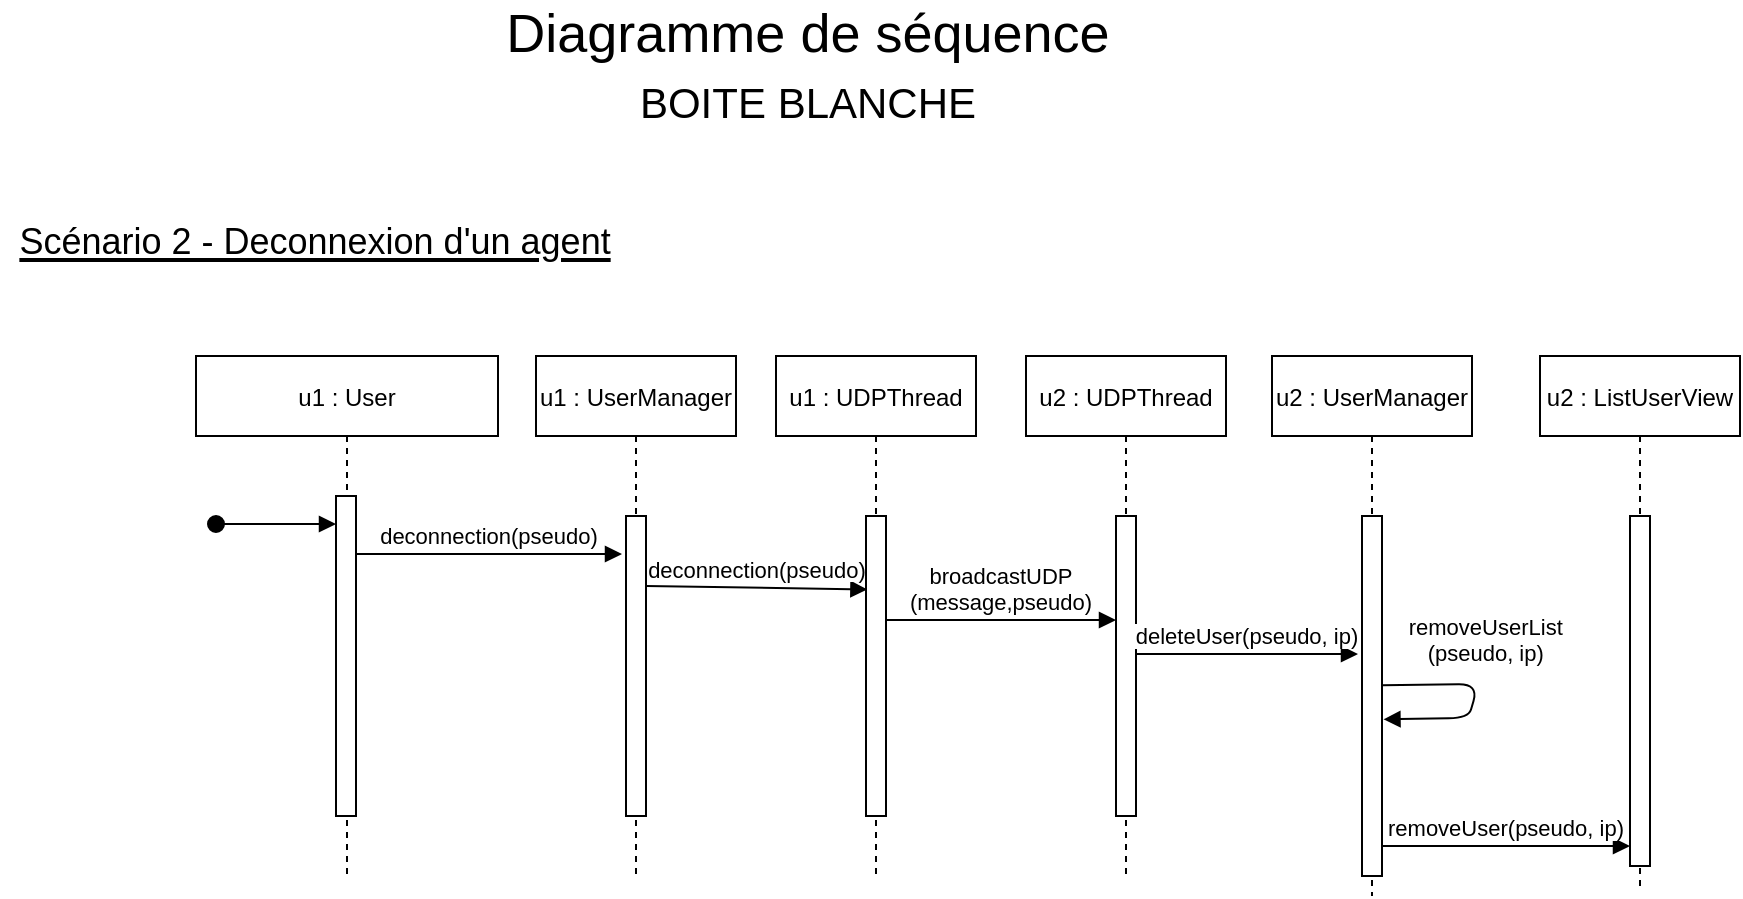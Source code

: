 <mxfile version="20.5.3"><diagram id="mNueDgiLQKsG3cp8U_PE" name="Page-1"><mxGraphModel dx="865" dy="448" grid="0" gridSize="10" guides="1" tooltips="1" connect="1" arrows="1" fold="1" page="1" pageScale="1" pageWidth="827" pageHeight="1169" math="0" shadow="0"><root><mxCell id="0"/><mxCell id="1" parent="0"/><mxCell id="nu2ikRBTAP1x6XAP6f0a-2" value="u1 : User" style="shape=umlLifeline;perimeter=lifelinePerimeter;container=1;collapsible=0;recursiveResize=0;rounded=0;shadow=0;strokeWidth=1;" parent="1" vertex="1"><mxGeometry x="119" y="220" width="151" height="260" as="geometry"/></mxCell><mxCell id="nu2ikRBTAP1x6XAP6f0a-3" value="" style="points=[];perimeter=orthogonalPerimeter;rounded=0;shadow=0;strokeWidth=1;" parent="nu2ikRBTAP1x6XAP6f0a-2" vertex="1"><mxGeometry x="70" y="70" width="10" height="160" as="geometry"/></mxCell><mxCell id="nu2ikRBTAP1x6XAP6f0a-4" value="" style="verticalAlign=bottom;startArrow=oval;endArrow=block;startSize=8;shadow=0;strokeWidth=1;" parent="nu2ikRBTAP1x6XAP6f0a-2" edge="1"><mxGeometry relative="1" as="geometry"><mxPoint x="10" y="84" as="sourcePoint"/><mxPoint x="70" y="84" as="targetPoint"/></mxGeometry></mxCell><mxCell id="nu2ikRBTAP1x6XAP6f0a-6" value="u1 : UserManager" style="shape=umlLifeline;perimeter=lifelinePerimeter;container=1;collapsible=0;recursiveResize=0;rounded=0;shadow=0;strokeWidth=1;" parent="1" vertex="1"><mxGeometry x="289" y="220" width="100" height="260" as="geometry"/></mxCell><mxCell id="nu2ikRBTAP1x6XAP6f0a-7" value="" style="points=[];perimeter=orthogonalPerimeter;rounded=0;shadow=0;strokeWidth=1;" parent="nu2ikRBTAP1x6XAP6f0a-6" vertex="1"><mxGeometry x="45" y="80" width="10" height="150" as="geometry"/></mxCell><mxCell id="hg8O8fSu7i2Ej1kDiPqF-3" value="deconnection(pseudo)" style="verticalAlign=bottom;endArrow=block;shadow=0;strokeWidth=1;entryX=0.07;entryY=0.245;entryDx=0;entryDy=0;entryPerimeter=0;" parent="nu2ikRBTAP1x6XAP6f0a-6" target="hg8O8fSu7i2Ej1kDiPqF-2" edge="1"><mxGeometry relative="1" as="geometry"><mxPoint x="55.0" y="115" as="sourcePoint"/><mxPoint x="188" y="115" as="targetPoint"/></mxGeometry></mxCell><mxCell id="nu2ikRBTAP1x6XAP6f0a-8" value="deconnection(pseudo)" style="verticalAlign=bottom;endArrow=block;shadow=0;strokeWidth=1;" parent="1" edge="1"><mxGeometry relative="1" as="geometry"><mxPoint x="199" y="319" as="sourcePoint"/><mxPoint x="332" y="319" as="targetPoint"/></mxGeometry></mxCell><mxCell id="nu2ikRBTAP1x6XAP6f0a-10" value="u2 : UDPThread" style="shape=umlLifeline;perimeter=lifelinePerimeter;container=1;collapsible=0;recursiveResize=0;rounded=0;shadow=0;strokeWidth=1;" parent="1" vertex="1"><mxGeometry x="534" y="220" width="100" height="260" as="geometry"/></mxCell><mxCell id="nu2ikRBTAP1x6XAP6f0a-11" value="" style="points=[];perimeter=orthogonalPerimeter;rounded=0;shadow=0;strokeWidth=1;" parent="nu2ikRBTAP1x6XAP6f0a-10" vertex="1"><mxGeometry x="45" y="80" width="10" height="150" as="geometry"/></mxCell><mxCell id="nu2ikRBTAP1x6XAP6f0a-12" value="&lt;div style=&quot;font-size: 27px;&quot;&gt;&lt;font style=&quot;font-size: 27px;&quot;&gt;&lt;span style=&quot;&quot;&gt;Diagramme de séquence&lt;/span&gt; &lt;br&gt;&lt;/font&gt;&lt;/div&gt;&lt;div style=&quot;font-size: 27px;&quot;&gt;&lt;font style=&quot;font-size: 21px;&quot;&gt;BOITE BLANCHE&lt;br&gt;&lt;/font&gt;&lt;/div&gt;" style="text;html=1;strokeColor=none;fillColor=none;align=center;verticalAlign=middle;whiteSpace=wrap;rounded=0;" parent="1" vertex="1"><mxGeometry x="195" y="60" width="460" height="30" as="geometry"/></mxCell><mxCell id="nu2ikRBTAP1x6XAP6f0a-13" value="&lt;u&gt;&lt;font style=&quot;font-size: 18px;&quot;&gt;Scénario 2 - Deconnexion d'un agent&lt;br&gt;&lt;/font&gt;&lt;/u&gt;" style="text;html=1;align=center;verticalAlign=middle;resizable=0;points=[];autosize=1;strokeColor=none;fillColor=none;fontSize=21;" parent="1" vertex="1"><mxGeometry x="21" y="142" width="314" height="37" as="geometry"/></mxCell><mxCell id="hg8O8fSu7i2Ej1kDiPqF-1" value="u1 : UDPThread" style="shape=umlLifeline;perimeter=lifelinePerimeter;container=1;collapsible=0;recursiveResize=0;rounded=0;shadow=0;strokeWidth=1;" parent="1" vertex="1"><mxGeometry x="409" y="220" width="100" height="260" as="geometry"/></mxCell><mxCell id="hg8O8fSu7i2Ej1kDiPqF-2" value="" style="points=[];perimeter=orthogonalPerimeter;rounded=0;shadow=0;strokeWidth=1;" parent="hg8O8fSu7i2Ej1kDiPqF-1" vertex="1"><mxGeometry x="45" y="80" width="10" height="150" as="geometry"/></mxCell><mxCell id="nu2ikRBTAP1x6XAP6f0a-18" value="broadcastUDP&#xA;(message,pseudo)" style="verticalAlign=bottom;endArrow=block;shadow=0;strokeWidth=1;" parent="hg8O8fSu7i2Ej1kDiPqF-1" edge="1"><mxGeometry relative="1" as="geometry"><mxPoint x="55" y="132" as="sourcePoint"/><mxPoint x="170" y="132" as="targetPoint"/></mxGeometry></mxCell><mxCell id="hg8O8fSu7i2Ej1kDiPqF-4" value="u2 : UserManager" style="shape=umlLifeline;perimeter=lifelinePerimeter;container=1;collapsible=0;recursiveResize=0;rounded=0;shadow=0;strokeWidth=1;" parent="1" vertex="1"><mxGeometry x="657" y="220" width="100" height="270" as="geometry"/></mxCell><mxCell id="hg8O8fSu7i2Ej1kDiPqF-5" value="" style="points=[];perimeter=orthogonalPerimeter;rounded=0;shadow=0;strokeWidth=1;" parent="hg8O8fSu7i2Ej1kDiPqF-4" vertex="1"><mxGeometry x="45" y="80" width="10" height="180" as="geometry"/></mxCell><mxCell id="hg8O8fSu7i2Ej1kDiPqF-6" value="deleteUser(pseudo, ip)" style="verticalAlign=bottom;endArrow=block;shadow=0;strokeWidth=1;" parent="hg8O8fSu7i2Ej1kDiPqF-4" edge="1"><mxGeometry relative="1" as="geometry"><mxPoint x="-68.0" y="149" as="sourcePoint"/><mxPoint x="43" y="149" as="targetPoint"/><Array as="points"><mxPoint x="-38" y="149"/></Array></mxGeometry></mxCell><mxCell id="hg8O8fSu7i2Ej1kDiPqF-7" value="removeUserList&#xA;(pseudo, ip) " style="verticalAlign=bottom;endArrow=block;shadow=0;strokeWidth=1;exitX=0.974;exitY=0.547;exitDx=0;exitDy=0;exitPerimeter=0;entryX=1.048;entryY=0.66;entryDx=0;entryDy=0;entryPerimeter=0;" parent="hg8O8fSu7i2Ej1kDiPqF-4" edge="1"><mxGeometry x="-0.11" y="8" relative="1" as="geometry"><mxPoint x="55" y="164.597" as="sourcePoint"/><mxPoint x="55.74" y="181.66" as="targetPoint"/><Array as="points"><mxPoint x="103.26" y="164"/><mxPoint x="98.26" y="181"/></Array><mxPoint x="-4" y="-9" as="offset"/></mxGeometry></mxCell><mxCell id="hg8O8fSu7i2Ej1kDiPqF-8" value="u2 : ListUserView" style="shape=umlLifeline;perimeter=lifelinePerimeter;container=1;collapsible=0;recursiveResize=0;rounded=0;shadow=0;strokeWidth=1;" parent="1" vertex="1"><mxGeometry x="791" y="220" width="100" height="266" as="geometry"/></mxCell><mxCell id="hg8O8fSu7i2Ej1kDiPqF-9" value="" style="points=[];perimeter=orthogonalPerimeter;rounded=0;shadow=0;strokeWidth=1;" parent="hg8O8fSu7i2Ej1kDiPqF-8" vertex="1"><mxGeometry x="45" y="80" width="10" height="175" as="geometry"/></mxCell><mxCell id="hg8O8fSu7i2Ej1kDiPqF-13" value="removeUser(pseudo, ip)" style="verticalAlign=bottom;endArrow=block;shadow=0;strokeWidth=1;" parent="hg8O8fSu7i2Ej1kDiPqF-8" edge="1"><mxGeometry relative="1" as="geometry"><mxPoint x="-79" y="245" as="sourcePoint"/><mxPoint x="45" y="245" as="targetPoint"/><Array as="points"><mxPoint x="-49" y="245"/></Array></mxGeometry></mxCell></root></mxGraphModel></diagram></mxfile>